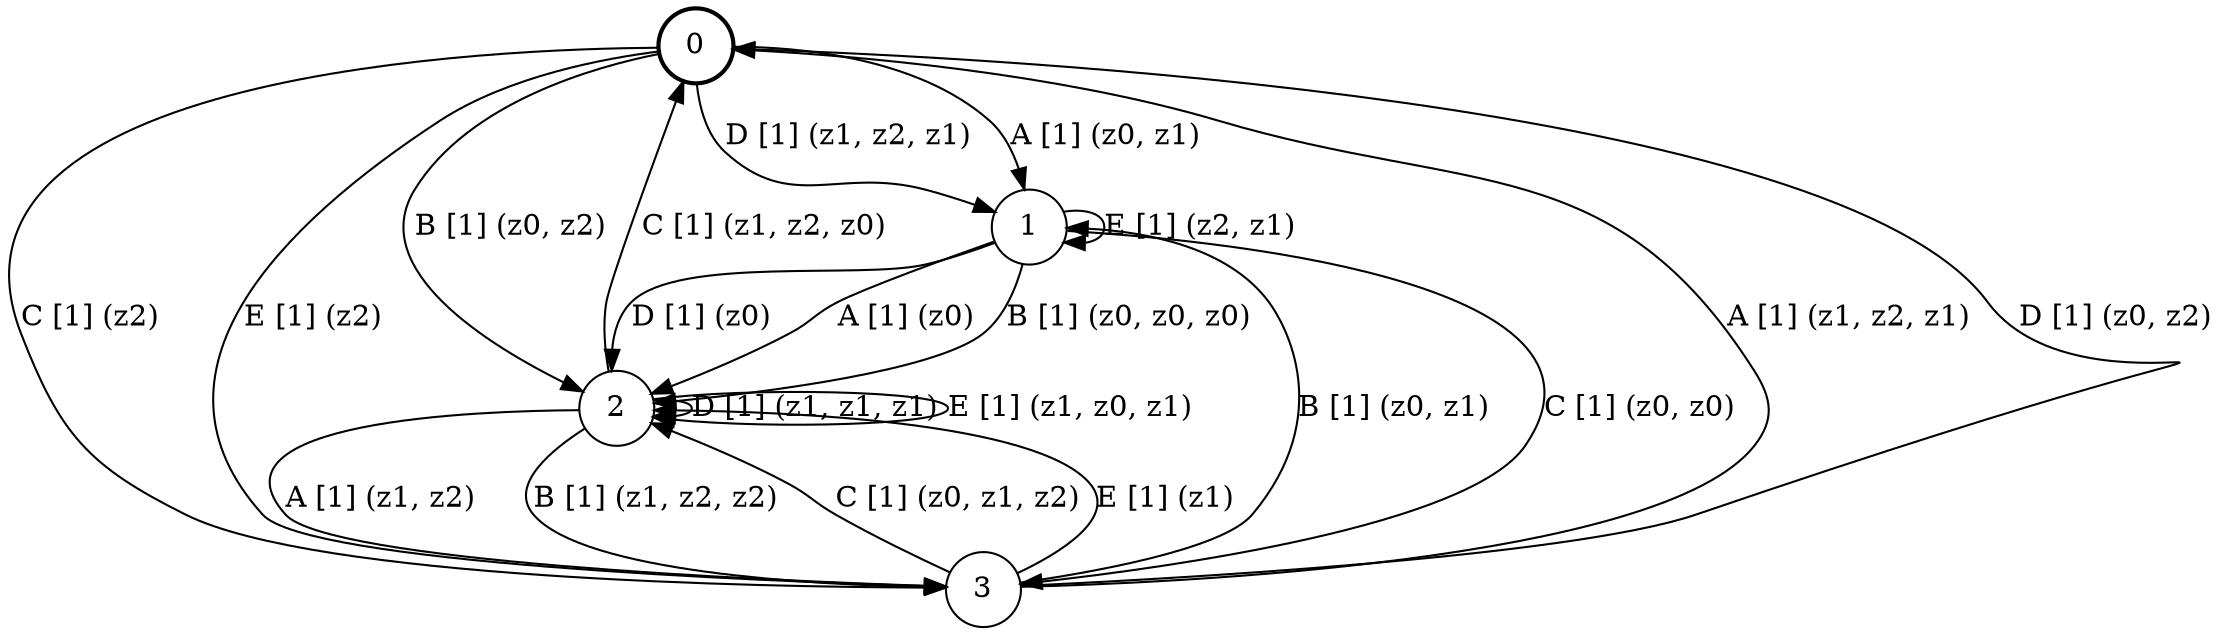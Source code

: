 # generated file, don't try to modify
# command: dot -Tpng <filename> > tree.png
digraph Automaton {
    node [shape = circle];
    0 [style = "bold"];
    0 -> 1 [label = "A [1] (z0, z1) "];
    0 -> 2 [label = "B [1] (z0, z2) "];
    0 -> 3 [label = "C [1] (z2) "];
    0 -> 1 [label = "D [1] (z1, z2, z1) "];
    0 -> 3 [label = "E [1] (z2) "];
    1 -> 2 [label = "A [1] (z0) "];
    1 -> 2 [label = "B [1] (z0, z0, z0) "];
    1 -> 3 [label = "C [1] (z0, z0) "];
    1 -> 2 [label = "D [1] (z0) "];
    1 -> 1 [label = "E [1] (z2, z1) "];
    2 -> 3 [label = "A [1] (z1, z2) "];
    2 -> 3 [label = "B [1] (z1, z2, z2) "];
    2 -> 0 [label = "C [1] (z1, z2, z0) "];
    2 -> 2 [label = "D [1] (z1, z1, z1) "];
    2 -> 2 [label = "E [1] (z1, z0, z1) "];
    3 -> 0 [label = "A [1] (z1, z2, z1) "];
    3 -> 1 [label = "B [1] (z0, z1) "];
    3 -> 2 [label = "C [1] (z0, z1, z2) "];
    3 -> 0 [label = "D [1] (z0, z2) "];
    3 -> 2 [label = "E [1] (z1) "];
}
